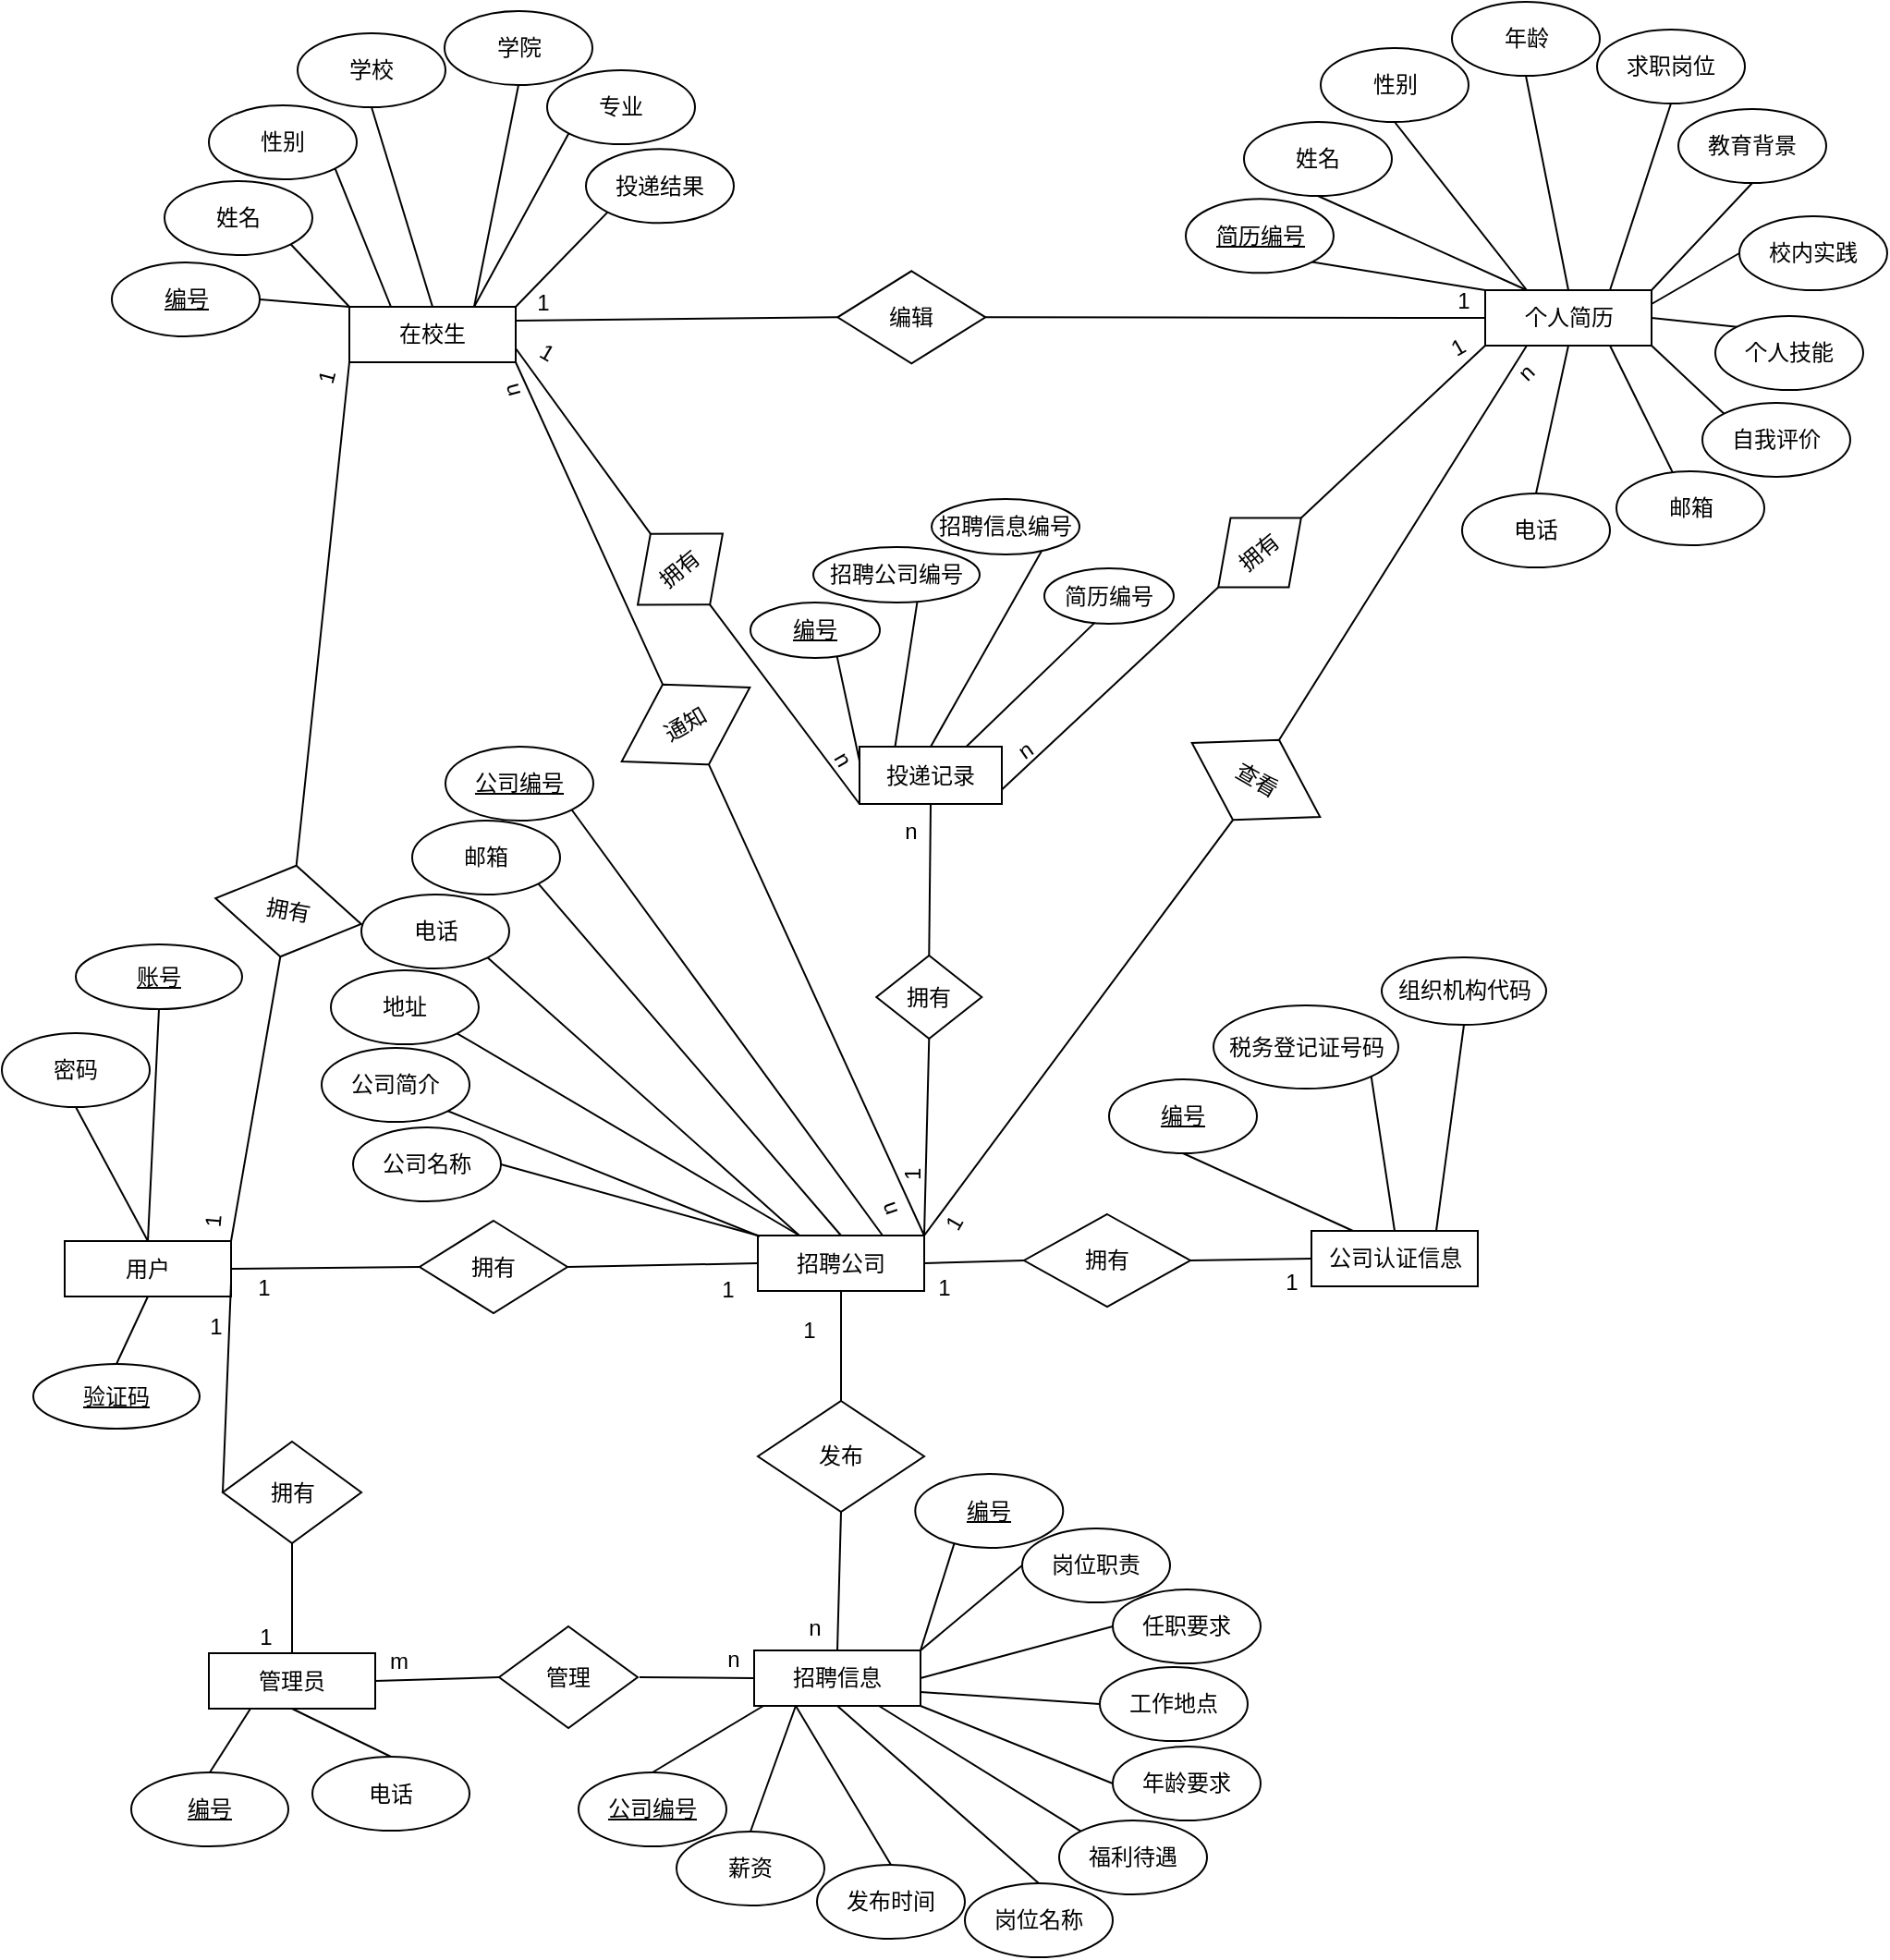 <mxfile version="21.3.7" type="device">
  <diagram id="R2lEEEUBdFMjLlhIrx00" name="Page-1">
    <mxGraphModel dx="1224" dy="588" grid="1" gridSize="10" guides="1" tooltips="1" connect="1" arrows="1" fold="1" page="1" pageScale="1" pageWidth="850" pageHeight="1100" math="0" shadow="0" extFonts="Permanent Marker^https://fonts.googleapis.com/css?family=Permanent+Marker">
      <root>
        <mxCell id="0" />
        <mxCell id="1" parent="0" />
        <mxCell id="p5904795p9MDtnWz1I6i-20" value="个人简历" style="rounded=0;whiteSpace=wrap;html=1;" parent="1" vertex="1">
          <mxGeometry x="802.5" y="328" width="90" height="30" as="geometry" />
        </mxCell>
        <mxCell id="p5904795p9MDtnWz1I6i-21" value="自我评价" style="ellipse;whiteSpace=wrap;html=1;" parent="1" vertex="1">
          <mxGeometry x="920" y="389" width="80" height="40" as="geometry" />
        </mxCell>
        <mxCell id="p5904795p9MDtnWz1I6i-22" value="性别" style="ellipse;whiteSpace=wrap;html=1;" parent="1" vertex="1">
          <mxGeometry x="713.5" y="197" width="80" height="40" as="geometry" />
        </mxCell>
        <mxCell id="p5904795p9MDtnWz1I6i-23" value="年龄" style="ellipse;whiteSpace=wrap;html=1;" parent="1" vertex="1">
          <mxGeometry x="784.5" y="172" width="80" height="40" as="geometry" />
        </mxCell>
        <mxCell id="p5904795p9MDtnWz1I6i-24" value="姓名" style="ellipse;whiteSpace=wrap;html=1;" parent="1" vertex="1">
          <mxGeometry x="672" y="237" width="80" height="40" as="geometry" />
        </mxCell>
        <mxCell id="p5904795p9MDtnWz1I6i-25" value="个人技能" style="ellipse;whiteSpace=wrap;html=1;" parent="1" vertex="1">
          <mxGeometry x="927" y="342" width="80" height="40" as="geometry" />
        </mxCell>
        <mxCell id="p5904795p9MDtnWz1I6i-26" value="教育背景" style="ellipse;whiteSpace=wrap;html=1;" parent="1" vertex="1">
          <mxGeometry x="907" y="230" width="80" height="40" as="geometry" />
        </mxCell>
        <mxCell id="p5904795p9MDtnWz1I6i-27" value="求职岗位" style="ellipse;whiteSpace=wrap;html=1;" parent="1" vertex="1">
          <mxGeometry x="863" y="187" width="80" height="40" as="geometry" />
        </mxCell>
        <mxCell id="p5904795p9MDtnWz1I6i-28" value="邮箱" style="ellipse;whiteSpace=wrap;html=1;" parent="1" vertex="1">
          <mxGeometry x="873.5" y="426" width="80" height="40" as="geometry" />
        </mxCell>
        <mxCell id="p5904795p9MDtnWz1I6i-29" value="校内实践" style="ellipse;whiteSpace=wrap;html=1;" parent="1" vertex="1">
          <mxGeometry x="940" y="288" width="80" height="40" as="geometry" />
        </mxCell>
        <mxCell id="p5904795p9MDtnWz1I6i-30" value="" style="endArrow=none;html=1;rounded=0;entryX=0.5;entryY=1;entryDx=0;entryDy=0;exitX=0.25;exitY=0;exitDx=0;exitDy=0;" parent="1" source="p5904795p9MDtnWz1I6i-20" target="p5904795p9MDtnWz1I6i-22" edge="1">
          <mxGeometry width="50" height="50" relative="1" as="geometry">
            <mxPoint x="867.5" y="318" as="sourcePoint" />
            <mxPoint x="917.5" y="268" as="targetPoint" />
          </mxGeometry>
        </mxCell>
        <mxCell id="p5904795p9MDtnWz1I6i-31" value="" style="endArrow=none;html=1;rounded=0;entryX=0.5;entryY=1;entryDx=0;entryDy=0;exitX=0.25;exitY=0;exitDx=0;exitDy=0;" parent="1" source="p5904795p9MDtnWz1I6i-20" target="p5904795p9MDtnWz1I6i-24" edge="1">
          <mxGeometry width="50" height="50" relative="1" as="geometry">
            <mxPoint x="811" y="292" as="sourcePoint" />
            <mxPoint x="847.5" y="228" as="targetPoint" />
          </mxGeometry>
        </mxCell>
        <mxCell id="p5904795p9MDtnWz1I6i-32" value="" style="endArrow=none;html=1;rounded=0;entryX=0.75;entryY=1;entryDx=0;entryDy=0;" parent="1" source="p5904795p9MDtnWz1I6i-28" target="p5904795p9MDtnWz1I6i-20" edge="1">
          <mxGeometry width="50" height="50" relative="1" as="geometry">
            <mxPoint x="757.5" y="318" as="sourcePoint" />
            <mxPoint x="807.5" y="268" as="targetPoint" />
          </mxGeometry>
        </mxCell>
        <mxCell id="p5904795p9MDtnWz1I6i-33" value="" style="endArrow=none;html=1;rounded=0;exitX=0;exitY=0;exitDx=0;exitDy=0;entryX=1;entryY=1;entryDx=0;entryDy=0;" parent="1" source="p5904795p9MDtnWz1I6i-21" target="p5904795p9MDtnWz1I6i-20" edge="1">
          <mxGeometry width="50" height="50" relative="1" as="geometry">
            <mxPoint x="767.5" y="368" as="sourcePoint" />
            <mxPoint x="817.5" y="318" as="targetPoint" />
          </mxGeometry>
        </mxCell>
        <mxCell id="p5904795p9MDtnWz1I6i-34" value="" style="endArrow=none;html=1;rounded=0;exitX=0;exitY=0;exitDx=0;exitDy=0;entryX=1;entryY=0.5;entryDx=0;entryDy=0;" parent="1" source="p5904795p9MDtnWz1I6i-25" target="p5904795p9MDtnWz1I6i-20" edge="1">
          <mxGeometry width="50" height="50" relative="1" as="geometry">
            <mxPoint x="807.5" y="398" as="sourcePoint" />
            <mxPoint x="857.5" y="348" as="targetPoint" />
          </mxGeometry>
        </mxCell>
        <mxCell id="p5904795p9MDtnWz1I6i-35" value="" style="endArrow=none;html=1;rounded=0;exitX=0;exitY=0.5;exitDx=0;exitDy=0;entryX=1;entryY=0.25;entryDx=0;entryDy=0;" parent="1" source="p5904795p9MDtnWz1I6i-29" target="p5904795p9MDtnWz1I6i-20" edge="1">
          <mxGeometry width="50" height="50" relative="1" as="geometry">
            <mxPoint x="897.5" y="398" as="sourcePoint" />
            <mxPoint x="947.5" y="348" as="targetPoint" />
          </mxGeometry>
        </mxCell>
        <mxCell id="p5904795p9MDtnWz1I6i-36" value="" style="endArrow=none;html=1;rounded=0;exitX=0.5;exitY=0;exitDx=0;exitDy=0;entryX=0.5;entryY=1;entryDx=0;entryDy=0;" parent="1" source="p5904795p9MDtnWz1I6i-20" target="p5904795p9MDtnWz1I6i-23" edge="1">
          <mxGeometry width="50" height="50" relative="1" as="geometry">
            <mxPoint x="957.5" y="318" as="sourcePoint" />
            <mxPoint x="1007.5" y="268" as="targetPoint" />
          </mxGeometry>
        </mxCell>
        <mxCell id="p5904795p9MDtnWz1I6i-37" value="" style="endArrow=none;html=1;rounded=0;exitX=0.75;exitY=0;exitDx=0;exitDy=0;entryX=0.5;entryY=1;entryDx=0;entryDy=0;" parent="1" source="p5904795p9MDtnWz1I6i-20" target="p5904795p9MDtnWz1I6i-27" edge="1">
          <mxGeometry width="50" height="50" relative="1" as="geometry">
            <mxPoint x="927.5" y="338" as="sourcePoint" />
            <mxPoint x="977.5" y="288" as="targetPoint" />
          </mxGeometry>
        </mxCell>
        <mxCell id="p5904795p9MDtnWz1I6i-38" value="" style="endArrow=none;html=1;rounded=0;exitX=1;exitY=0;exitDx=0;exitDy=0;entryX=0.5;entryY=1;entryDx=0;entryDy=0;" parent="1" source="p5904795p9MDtnWz1I6i-20" target="p5904795p9MDtnWz1I6i-26" edge="1">
          <mxGeometry width="50" height="50" relative="1" as="geometry">
            <mxPoint x="917.5" y="378" as="sourcePoint" />
            <mxPoint x="967.5" y="328" as="targetPoint" />
          </mxGeometry>
        </mxCell>
        <mxCell id="p5904795p9MDtnWz1I6i-39" value="电话" style="ellipse;whiteSpace=wrap;html=1;" parent="1" vertex="1">
          <mxGeometry x="790" y="438" width="80" height="40" as="geometry" />
        </mxCell>
        <mxCell id="p5904795p9MDtnWz1I6i-40" value="" style="endArrow=none;html=1;rounded=0;exitX=0.5;exitY=0;exitDx=0;exitDy=0;entryX=0.5;entryY=1;entryDx=0;entryDy=0;" parent="1" source="p5904795p9MDtnWz1I6i-39" target="p5904795p9MDtnWz1I6i-20" edge="1">
          <mxGeometry width="50" height="50" relative="1" as="geometry">
            <mxPoint x="857.5" y="368" as="sourcePoint" />
            <mxPoint x="907.5" y="318" as="targetPoint" />
          </mxGeometry>
        </mxCell>
        <mxCell id="p5904795p9MDtnWz1I6i-60" value="在校生" style="rounded=0;whiteSpace=wrap;html=1;" parent="1" vertex="1">
          <mxGeometry x="188" y="337" width="90" height="30" as="geometry" />
        </mxCell>
        <mxCell id="p5904795p9MDtnWz1I6i-62" value="性别" style="ellipse;whiteSpace=wrap;html=1;" parent="1" vertex="1">
          <mxGeometry x="112" y="228" width="80" height="40" as="geometry" />
        </mxCell>
        <mxCell id="p5904795p9MDtnWz1I6i-63" value="学校" style="ellipse;whiteSpace=wrap;html=1;" parent="1" vertex="1">
          <mxGeometry x="160" y="189" width="80" height="40" as="geometry" />
        </mxCell>
        <mxCell id="p5904795p9MDtnWz1I6i-64" value="姓名" style="ellipse;whiteSpace=wrap;html=1;" parent="1" vertex="1">
          <mxGeometry x="88" y="269" width="80" height="40" as="geometry" />
        </mxCell>
        <mxCell id="p5904795p9MDtnWz1I6i-66" value="专业" style="ellipse;whiteSpace=wrap;html=1;" parent="1" vertex="1">
          <mxGeometry x="295" y="209" width="80" height="40" as="geometry" />
        </mxCell>
        <mxCell id="p5904795p9MDtnWz1I6i-67" value="学院" style="ellipse;whiteSpace=wrap;html=1;" parent="1" vertex="1">
          <mxGeometry x="239.5" y="177" width="80" height="40" as="geometry" />
        </mxCell>
        <mxCell id="p5904795p9MDtnWz1I6i-70" value="" style="endArrow=none;html=1;rounded=0;exitX=0.25;exitY=0;exitDx=0;exitDy=0;entryX=1;entryY=1;entryDx=0;entryDy=0;" parent="1" source="p5904795p9MDtnWz1I6i-60" target="p5904795p9MDtnWz1I6i-62" edge="1">
          <mxGeometry width="50" height="50" relative="1" as="geometry">
            <mxPoint x="253" y="327" as="sourcePoint" />
            <mxPoint x="107" y="297" as="targetPoint" />
          </mxGeometry>
        </mxCell>
        <mxCell id="p5904795p9MDtnWz1I6i-71" value="" style="endArrow=none;html=1;rounded=0;exitX=0;exitY=0;exitDx=0;exitDy=0;entryX=1;entryY=1;entryDx=0;entryDy=0;" parent="1" source="p5904795p9MDtnWz1I6i-60" target="p5904795p9MDtnWz1I6i-64" edge="1">
          <mxGeometry width="50" height="50" relative="1" as="geometry">
            <mxPoint x="183" y="287" as="sourcePoint" />
            <mxPoint x="233" y="237" as="targetPoint" />
          </mxGeometry>
        </mxCell>
        <mxCell id="p5904795p9MDtnWz1I6i-76" value="" style="endArrow=none;html=1;rounded=0;exitX=0.5;exitY=0;exitDx=0;exitDy=0;entryX=0.5;entryY=1;entryDx=0;entryDy=0;" parent="1" source="p5904795p9MDtnWz1I6i-60" target="p5904795p9MDtnWz1I6i-63" edge="1">
          <mxGeometry width="50" height="50" relative="1" as="geometry">
            <mxPoint x="343" y="327" as="sourcePoint" />
            <mxPoint x="353" y="327" as="targetPoint" />
          </mxGeometry>
        </mxCell>
        <mxCell id="p5904795p9MDtnWz1I6i-77" value="" style="endArrow=none;html=1;rounded=0;exitX=0.75;exitY=0;exitDx=0;exitDy=0;entryX=0.5;entryY=1;entryDx=0;entryDy=0;" parent="1" source="p5904795p9MDtnWz1I6i-60" target="p5904795p9MDtnWz1I6i-67" edge="1">
          <mxGeometry width="50" height="50" relative="1" as="geometry">
            <mxPoint x="313" y="347" as="sourcePoint" />
            <mxPoint x="363" y="297" as="targetPoint" />
          </mxGeometry>
        </mxCell>
        <mxCell id="p5904795p9MDtnWz1I6i-78" value="" style="endArrow=none;html=1;rounded=0;exitX=0.75;exitY=0;exitDx=0;exitDy=0;entryX=0;entryY=1;entryDx=0;entryDy=0;" parent="1" source="p5904795p9MDtnWz1I6i-60" target="p5904795p9MDtnWz1I6i-66" edge="1">
          <mxGeometry width="50" height="50" relative="1" as="geometry">
            <mxPoint x="303" y="387" as="sourcePoint" />
            <mxPoint x="297" y="237" as="targetPoint" />
          </mxGeometry>
        </mxCell>
        <mxCell id="p5904795p9MDtnWz1I6i-80" value="招聘公司" style="rounded=0;whiteSpace=wrap;html=1;" parent="1" vertex="1">
          <mxGeometry x="409" y="839.5" width="90" height="30" as="geometry" />
        </mxCell>
        <mxCell id="p5904795p9MDtnWz1I6i-82" value="公司简介" style="ellipse;whiteSpace=wrap;html=1;" parent="1" vertex="1">
          <mxGeometry x="173" y="738" width="80" height="40" as="geometry" />
        </mxCell>
        <mxCell id="p5904795p9MDtnWz1I6i-83" value="地址" style="ellipse;whiteSpace=wrap;html=1;" parent="1" vertex="1">
          <mxGeometry x="178" y="696" width="80" height="40" as="geometry" />
        </mxCell>
        <mxCell id="p5904795p9MDtnWz1I6i-84" value="公司名称" style="ellipse;whiteSpace=wrap;html=1;" parent="1" vertex="1">
          <mxGeometry x="190" y="781" width="80" height="40" as="geometry" />
        </mxCell>
        <mxCell id="p5904795p9MDtnWz1I6i-86" value="邮箱" style="ellipse;whiteSpace=wrap;html=1;" parent="1" vertex="1">
          <mxGeometry x="222" y="615" width="80" height="40" as="geometry" />
        </mxCell>
        <mxCell id="p5904795p9MDtnWz1I6i-87" value="电话" style="ellipse;whiteSpace=wrap;html=1;" parent="1" vertex="1">
          <mxGeometry x="194.5" y="655" width="80" height="40" as="geometry" />
        </mxCell>
        <mxCell id="p5904795p9MDtnWz1I6i-90" value="" style="endArrow=none;html=1;rounded=0;entryX=1;entryY=1;entryDx=0;entryDy=0;" parent="1" target="p5904795p9MDtnWz1I6i-82" edge="1">
          <mxGeometry width="50" height="50" relative="1" as="geometry">
            <mxPoint x="410" y="840" as="sourcePoint" />
            <mxPoint x="362" y="729" as="targetPoint" />
          </mxGeometry>
        </mxCell>
        <mxCell id="p5904795p9MDtnWz1I6i-91" value="" style="endArrow=none;html=1;rounded=0;exitX=0;exitY=0;exitDx=0;exitDy=0;entryX=1;entryY=0.5;entryDx=0;entryDy=0;" parent="1" source="p5904795p9MDtnWz1I6i-80" target="p5904795p9MDtnWz1I6i-84" edge="1">
          <mxGeometry width="50" height="50" relative="1" as="geometry">
            <mxPoint x="422" y="749" as="sourcePoint" />
            <mxPoint x="280" y="820" as="targetPoint" />
          </mxGeometry>
        </mxCell>
        <mxCell id="p5904795p9MDtnWz1I6i-96" value="" style="endArrow=none;html=1;rounded=0;exitX=0.25;exitY=0;exitDx=0;exitDy=0;entryX=1;entryY=1;entryDx=0;entryDy=0;" parent="1" source="p5904795p9MDtnWz1I6i-80" target="p5904795p9MDtnWz1I6i-83" edge="1">
          <mxGeometry width="50" height="50" relative="1" as="geometry">
            <mxPoint x="582" y="789" as="sourcePoint" />
            <mxPoint x="452" y="719" as="targetPoint" />
          </mxGeometry>
        </mxCell>
        <mxCell id="p5904795p9MDtnWz1I6i-97" value="" style="endArrow=none;html=1;rounded=0;exitX=0.25;exitY=0;exitDx=0;exitDy=0;entryX=1;entryY=1;entryDx=0;entryDy=0;" parent="1" source="p5904795p9MDtnWz1I6i-80" target="p5904795p9MDtnWz1I6i-87" edge="1">
          <mxGeometry width="50" height="50" relative="1" as="geometry">
            <mxPoint x="552" y="809" as="sourcePoint" />
            <mxPoint x="542" y="729" as="targetPoint" />
          </mxGeometry>
        </mxCell>
        <mxCell id="p5904795p9MDtnWz1I6i-98" value="" style="endArrow=none;html=1;rounded=0;entryX=1;entryY=1;entryDx=0;entryDy=0;exitX=0.5;exitY=0;exitDx=0;exitDy=0;" parent="1" source="p5904795p9MDtnWz1I6i-80" target="p5904795p9MDtnWz1I6i-86" edge="1">
          <mxGeometry width="50" height="50" relative="1" as="geometry">
            <mxPoint x="532" y="799" as="sourcePoint" />
            <mxPoint x="592" y="799" as="targetPoint" />
          </mxGeometry>
        </mxCell>
        <mxCell id="p5904795p9MDtnWz1I6i-99" value="公司认证信息" style="rounded=0;whiteSpace=wrap;html=1;" parent="1" vertex="1">
          <mxGeometry x="708.5" y="837" width="90" height="30" as="geometry" />
        </mxCell>
        <mxCell id="p5904795p9MDtnWz1I6i-100" value="组织机构代码" style="ellipse;whiteSpace=wrap;html=1;" parent="1" vertex="1">
          <mxGeometry x="746.5" y="689" width="89" height="36.5" as="geometry" />
        </mxCell>
        <mxCell id="p5904795p9MDtnWz1I6i-102" value="税务登记证号码" style="ellipse;whiteSpace=wrap;html=1;" parent="1" vertex="1">
          <mxGeometry x="655.5" y="715" width="100" height="45" as="geometry" />
        </mxCell>
        <mxCell id="p5904795p9MDtnWz1I6i-105" value="" style="endArrow=none;html=1;rounded=0;entryX=0.5;entryY=1;entryDx=0;entryDy=0;exitX=0.75;exitY=0;exitDx=0;exitDy=0;" parent="1" source="p5904795p9MDtnWz1I6i-99" target="p5904795p9MDtnWz1I6i-100" edge="1">
          <mxGeometry width="50" height="50" relative="1" as="geometry">
            <mxPoint x="627" y="999.5" as="sourcePoint" />
            <mxPoint x="677" y="949.5" as="targetPoint" />
          </mxGeometry>
        </mxCell>
        <mxCell id="p5904795p9MDtnWz1I6i-106" value="" style="endArrow=none;html=1;rounded=0;exitX=0.5;exitY=0;exitDx=0;exitDy=0;entryX=1;entryY=1;entryDx=0;entryDy=0;" parent="1" source="p5904795p9MDtnWz1I6i-99" target="p5904795p9MDtnWz1I6i-102" edge="1">
          <mxGeometry width="50" height="50" relative="1" as="geometry">
            <mxPoint x="557" y="1029.5" as="sourcePoint" />
            <mxPoint x="697" y="772" as="targetPoint" />
          </mxGeometry>
        </mxCell>
        <mxCell id="p5904795p9MDtnWz1I6i-110" value="拥有" style="rhombus;whiteSpace=wrap;html=1;" parent="1" vertex="1">
          <mxGeometry x="553" y="828" width="90" height="50" as="geometry" />
        </mxCell>
        <mxCell id="p5904795p9MDtnWz1I6i-111" value="" style="endArrow=none;html=1;rounded=0;entryX=1;entryY=0.5;entryDx=0;entryDy=0;exitX=0;exitY=0.5;exitDx=0;exitDy=0;" parent="1" source="p5904795p9MDtnWz1I6i-110" target="p5904795p9MDtnWz1I6i-80" edge="1">
          <mxGeometry width="50" height="50" relative="1" as="geometry">
            <mxPoint x="460" y="760" as="sourcePoint" />
            <mxPoint x="510" y="710" as="targetPoint" />
          </mxGeometry>
        </mxCell>
        <mxCell id="p5904795p9MDtnWz1I6i-112" value="" style="endArrow=none;html=1;rounded=0;exitX=0;exitY=0.5;exitDx=0;exitDy=0;entryX=1;entryY=0.5;entryDx=0;entryDy=0;" parent="1" source="p5904795p9MDtnWz1I6i-99" target="p5904795p9MDtnWz1I6i-110" edge="1">
          <mxGeometry width="50" height="50" relative="1" as="geometry">
            <mxPoint x="597" y="932" as="sourcePoint" />
            <mxPoint x="647" y="882" as="targetPoint" />
          </mxGeometry>
        </mxCell>
        <mxCell id="p5904795p9MDtnWz1I6i-113" value="1" style="text;html=1;strokeColor=none;fillColor=none;align=center;verticalAlign=middle;whiteSpace=wrap;rounded=0;" parent="1" vertex="1">
          <mxGeometry x="480" y="853" width="60" height="30" as="geometry" />
        </mxCell>
        <mxCell id="p5904795p9MDtnWz1I6i-114" value="1" style="text;html=1;strokeColor=none;fillColor=none;align=center;verticalAlign=middle;whiteSpace=wrap;rounded=0;" parent="1" vertex="1">
          <mxGeometry x="667.5" y="849.5" width="60" height="30" as="geometry" />
        </mxCell>
        <mxCell id="p5904795p9MDtnWz1I6i-115" value="用户" style="rounded=0;whiteSpace=wrap;html=1;" parent="1" vertex="1">
          <mxGeometry x="34" y="842.5" width="90" height="30" as="geometry" />
        </mxCell>
        <mxCell id="p5904795p9MDtnWz1I6i-116" value="密码" style="ellipse;whiteSpace=wrap;html=1;" parent="1" vertex="1">
          <mxGeometry y="730" width="80" height="40" as="geometry" />
        </mxCell>
        <mxCell id="p5904795p9MDtnWz1I6i-117" value="&lt;u&gt;账号&lt;/u&gt;" style="ellipse;whiteSpace=wrap;html=1;" parent="1" vertex="1">
          <mxGeometry x="40" y="682" width="90" height="35" as="geometry" />
        </mxCell>
        <mxCell id="p5904795p9MDtnWz1I6i-118" value="" style="endArrow=none;html=1;rounded=0;entryX=0.5;entryY=1;entryDx=0;entryDy=0;exitX=0.5;exitY=0;exitDx=0;exitDy=0;" parent="1" source="p5904795p9MDtnWz1I6i-115" target="p5904795p9MDtnWz1I6i-116" edge="1">
          <mxGeometry width="50" height="50" relative="1" as="geometry">
            <mxPoint x="99" y="832.5" as="sourcePoint" />
            <mxPoint x="149" y="782.5" as="targetPoint" />
          </mxGeometry>
        </mxCell>
        <mxCell id="p5904795p9MDtnWz1I6i-119" value="" style="endArrow=none;html=1;rounded=0;exitX=0.5;exitY=0;exitDx=0;exitDy=0;entryX=0.5;entryY=1;entryDx=0;entryDy=0;" parent="1" source="p5904795p9MDtnWz1I6i-115" target="p5904795p9MDtnWz1I6i-117" edge="1">
          <mxGeometry width="50" height="50" relative="1" as="geometry">
            <mxPoint x="29" y="862.5" as="sourcePoint" />
            <mxPoint x="54" y="945" as="targetPoint" />
          </mxGeometry>
        </mxCell>
        <mxCell id="p5904795p9MDtnWz1I6i-120" value="管理员" style="rounded=0;whiteSpace=wrap;html=1;" parent="1" vertex="1">
          <mxGeometry x="112" y="1065.5" width="90" height="30" as="geometry" />
        </mxCell>
        <mxCell id="p5904795p9MDtnWz1I6i-124" value="" style="endArrow=none;html=1;rounded=0;entryX=0.5;entryY=1;entryDx=0;entryDy=0;exitX=0.5;exitY=0;exitDx=0;exitDy=0;" parent="1" source="p5904795p9MDtnWz1I6i-120" target="p5904795p9MDtnWz1I6i-176" edge="1">
          <mxGeometry width="50" height="50" relative="1" as="geometry">
            <mxPoint x="437" y="1445.5" as="sourcePoint" />
            <mxPoint x="477" y="1375.5" as="targetPoint" />
          </mxGeometry>
        </mxCell>
        <mxCell id="p5904795p9MDtnWz1I6i-125" value="招聘信息" style="rounded=0;whiteSpace=wrap;html=1;" parent="1" vertex="1">
          <mxGeometry x="407" y="1064" width="90" height="30" as="geometry" />
        </mxCell>
        <mxCell id="p5904795p9MDtnWz1I6i-126" value="岗位名称" style="ellipse;whiteSpace=wrap;html=1;" parent="1" vertex="1">
          <mxGeometry x="521" y="1190" width="80" height="40" as="geometry" />
        </mxCell>
        <mxCell id="p5904795p9MDtnWz1I6i-127" value="岗位职责" style="ellipse;whiteSpace=wrap;html=1;" parent="1" vertex="1">
          <mxGeometry x="552" y="998" width="80" height="40" as="geometry" />
        </mxCell>
        <mxCell id="p5904795p9MDtnWz1I6i-128" value="任职要求" style="ellipse;whiteSpace=wrap;html=1;" parent="1" vertex="1">
          <mxGeometry x="601" y="1031" width="80" height="40" as="geometry" />
        </mxCell>
        <mxCell id="p5904795p9MDtnWz1I6i-129" value="薪资" style="ellipse;whiteSpace=wrap;html=1;" parent="1" vertex="1">
          <mxGeometry x="365" y="1162" width="80" height="40" as="geometry" />
        </mxCell>
        <mxCell id="p5904795p9MDtnWz1I6i-130" value="福利待遇" style="ellipse;whiteSpace=wrap;html=1;" parent="1" vertex="1">
          <mxGeometry x="572" y="1156" width="80" height="40" as="geometry" />
        </mxCell>
        <mxCell id="p5904795p9MDtnWz1I6i-131" value="年龄要求" style="ellipse;whiteSpace=wrap;html=1;" parent="1" vertex="1">
          <mxGeometry x="601" y="1116" width="80" height="40" as="geometry" />
        </mxCell>
        <mxCell id="p5904795p9MDtnWz1I6i-132" value="工作地点" style="ellipse;whiteSpace=wrap;html=1;" parent="1" vertex="1">
          <mxGeometry x="594" y="1073" width="80" height="40" as="geometry" />
        </mxCell>
        <mxCell id="p5904795p9MDtnWz1I6i-133" value="发布时间" style="ellipse;whiteSpace=wrap;html=1;" parent="1" vertex="1">
          <mxGeometry x="441" y="1180" width="80" height="40" as="geometry" />
        </mxCell>
        <mxCell id="p5904795p9MDtnWz1I6i-135" value="" style="endArrow=none;html=1;rounded=0;exitX=1;exitY=0;exitDx=0;exitDy=0;entryX=0;entryY=0.5;entryDx=0;entryDy=0;" parent="1" source="p5904795p9MDtnWz1I6i-125" target="p5904795p9MDtnWz1I6i-127" edge="1">
          <mxGeometry width="50" height="50" relative="1" as="geometry">
            <mxPoint x="473" y="1054" as="sourcePoint" />
            <mxPoint x="543" y="1044" as="targetPoint" />
          </mxGeometry>
        </mxCell>
        <mxCell id="p5904795p9MDtnWz1I6i-136" value="" style="endArrow=none;html=1;rounded=0;exitX=0.25;exitY=1;exitDx=0;exitDy=0;entryX=0.5;entryY=0;entryDx=0;entryDy=0;" parent="1" source="p5904795p9MDtnWz1I6i-125" target="p5904795p9MDtnWz1I6i-129" edge="1">
          <mxGeometry width="50" height="50" relative="1" as="geometry">
            <mxPoint x="403" y="1014" as="sourcePoint" />
            <mxPoint x="333" y="1024" as="targetPoint" />
          </mxGeometry>
        </mxCell>
        <mxCell id="p5904795p9MDtnWz1I6i-137" value="" style="endArrow=none;html=1;rounded=0;exitX=0.5;exitY=0;exitDx=0;exitDy=0;entryX=0.25;entryY=1;entryDx=0;entryDy=0;" parent="1" source="p5904795p9MDtnWz1I6i-133" target="p5904795p9MDtnWz1I6i-125" edge="1">
          <mxGeometry width="50" height="50" relative="1" as="geometry">
            <mxPoint x="363" y="1054" as="sourcePoint" />
            <mxPoint x="372" y="1134" as="targetPoint" />
          </mxGeometry>
        </mxCell>
        <mxCell id="p5904795p9MDtnWz1I6i-138" value="" style="endArrow=none;html=1;rounded=0;exitX=0.5;exitY=0;exitDx=0;exitDy=0;entryX=0.5;entryY=1;entryDx=0;entryDy=0;" parent="1" source="p5904795p9MDtnWz1I6i-126" target="p5904795p9MDtnWz1I6i-125" edge="1">
          <mxGeometry width="50" height="50" relative="1" as="geometry">
            <mxPoint x="313" y="1134" as="sourcePoint" />
            <mxPoint x="423" y="1054" as="targetPoint" />
          </mxGeometry>
        </mxCell>
        <mxCell id="p5904795p9MDtnWz1I6i-139" value="" style="endArrow=none;html=1;rounded=0;exitX=0;exitY=0;exitDx=0;exitDy=0;entryX=0.75;entryY=1;entryDx=0;entryDy=0;" parent="1" source="p5904795p9MDtnWz1I6i-130" target="p5904795p9MDtnWz1I6i-125" edge="1">
          <mxGeometry width="50" height="50" relative="1" as="geometry">
            <mxPoint x="413" y="1134" as="sourcePoint" />
            <mxPoint x="463" y="1084" as="targetPoint" />
          </mxGeometry>
        </mxCell>
        <mxCell id="p5904795p9MDtnWz1I6i-141" value="" style="endArrow=none;html=1;rounded=0;exitX=1;exitY=0.5;exitDx=0;exitDy=0;entryX=0;entryY=0.5;entryDx=0;entryDy=0;" parent="1" source="p5904795p9MDtnWz1I6i-125" target="p5904795p9MDtnWz1I6i-128" edge="1">
          <mxGeometry width="50" height="50" relative="1" as="geometry">
            <mxPoint x="563" y="1054" as="sourcePoint" />
            <mxPoint x="613" y="1004" as="targetPoint" />
          </mxGeometry>
        </mxCell>
        <mxCell id="p5904795p9MDtnWz1I6i-142" value="" style="endArrow=none;html=1;rounded=0;exitX=1;exitY=0.75;exitDx=0;exitDy=0;entryX=0;entryY=0.5;entryDx=0;entryDy=0;" parent="1" source="p5904795p9MDtnWz1I6i-125" target="p5904795p9MDtnWz1I6i-132" edge="1">
          <mxGeometry width="50" height="50" relative="1" as="geometry">
            <mxPoint x="533" y="1074" as="sourcePoint" />
            <mxPoint x="583" y="1024" as="targetPoint" />
          </mxGeometry>
        </mxCell>
        <mxCell id="p5904795p9MDtnWz1I6i-143" value="" style="endArrow=none;html=1;rounded=0;exitX=1;exitY=1;exitDx=0;exitDy=0;entryX=0;entryY=0.5;entryDx=0;entryDy=0;" parent="1" source="p5904795p9MDtnWz1I6i-125" target="p5904795p9MDtnWz1I6i-131" edge="1">
          <mxGeometry width="50" height="50" relative="1" as="geometry">
            <mxPoint x="502" y="1134" as="sourcePoint" />
            <mxPoint x="582" y="1194" as="targetPoint" />
          </mxGeometry>
        </mxCell>
        <mxCell id="p5904795p9MDtnWz1I6i-145" value="发布" style="rhombus;whiteSpace=wrap;html=1;" parent="1" vertex="1">
          <mxGeometry x="409" y="929" width="90" height="60" as="geometry" />
        </mxCell>
        <mxCell id="p5904795p9MDtnWz1I6i-146" value="" style="endArrow=none;html=1;rounded=0;exitX=0.5;exitY=0;exitDx=0;exitDy=0;entryX=0.5;entryY=1;entryDx=0;entryDy=0;" parent="1" source="p5904795p9MDtnWz1I6i-125" target="p5904795p9MDtnWz1I6i-145" edge="1">
          <mxGeometry width="50" height="50" relative="1" as="geometry">
            <mxPoint x="425" y="1024" as="sourcePoint" />
            <mxPoint x="422" y="1004" as="targetPoint" />
          </mxGeometry>
        </mxCell>
        <mxCell id="p5904795p9MDtnWz1I6i-147" value="" style="endArrow=none;html=1;rounded=0;entryX=0.5;entryY=0;entryDx=0;entryDy=0;exitX=0.5;exitY=1;exitDx=0;exitDy=0;" parent="1" source="p5904795p9MDtnWz1I6i-80" target="p5904795p9MDtnWz1I6i-145" edge="1">
          <mxGeometry width="50" height="50" relative="1" as="geometry">
            <mxPoint x="344" y="885" as="sourcePoint" />
            <mxPoint x="366" y="897" as="targetPoint" />
          </mxGeometry>
        </mxCell>
        <mxCell id="p5904795p9MDtnWz1I6i-152" value="1" style="text;html=1;strokeColor=none;fillColor=none;align=center;verticalAlign=middle;whiteSpace=wrap;rounded=0;" parent="1" vertex="1">
          <mxGeometry x="407" y="876" width="60" height="30" as="geometry" />
        </mxCell>
        <mxCell id="p5904795p9MDtnWz1I6i-153" value="n" style="text;html=1;strokeColor=none;fillColor=none;align=center;verticalAlign=middle;whiteSpace=wrap;rounded=0;" parent="1" vertex="1">
          <mxGeometry x="410" y="1037" width="60" height="30" as="geometry" />
        </mxCell>
        <mxCell id="p5904795p9MDtnWz1I6i-154" value="拥有" style="rhombus;whiteSpace=wrap;html=1;rotation=10;" parent="1" vertex="1">
          <mxGeometry x="115" y="639" width="80" height="50" as="geometry" />
        </mxCell>
        <mxCell id="p5904795p9MDtnWz1I6i-155" value="" style="endArrow=none;html=1;rounded=0;exitX=0.5;exitY=0;exitDx=0;exitDy=0;entryX=0;entryY=1;entryDx=0;entryDy=0;" parent="1" source="p5904795p9MDtnWz1I6i-154" target="p5904795p9MDtnWz1I6i-60" edge="1">
          <mxGeometry width="50" height="50" relative="1" as="geometry">
            <mxPoint x="105" y="446" as="sourcePoint" />
            <mxPoint x="444" y="466" as="targetPoint" />
          </mxGeometry>
        </mxCell>
        <mxCell id="p5904795p9MDtnWz1I6i-156" value="" style="endArrow=none;html=1;rounded=0;exitX=1;exitY=0;exitDx=0;exitDy=0;entryX=0.5;entryY=1;entryDx=0;entryDy=0;" parent="1" source="p5904795p9MDtnWz1I6i-115" target="p5904795p9MDtnWz1I6i-154" edge="1">
          <mxGeometry width="50" height="50" relative="1" as="geometry">
            <mxPoint x="484" y="775" as="sourcePoint" />
            <mxPoint x="223" y="724" as="targetPoint" />
          </mxGeometry>
        </mxCell>
        <mxCell id="p5904795p9MDtnWz1I6i-157" value="拥有" style="rhombus;whiteSpace=wrap;html=1;rotation=0;" parent="1" vertex="1">
          <mxGeometry x="225.995" y="831.502" width="80" height="50" as="geometry" />
        </mxCell>
        <mxCell id="p5904795p9MDtnWz1I6i-158" value="" style="endArrow=none;html=1;rounded=0;exitX=1;exitY=0.5;exitDx=0;exitDy=0;entryX=0;entryY=0.5;entryDx=0;entryDy=0;" parent="1" source="p5904795p9MDtnWz1I6i-157" target="p5904795p9MDtnWz1I6i-80" edge="1">
          <mxGeometry width="50" height="50" relative="1" as="geometry">
            <mxPoint x="307.995" y="841.502" as="sourcePoint" />
            <mxPoint x="412" y="869" as="targetPoint" />
          </mxGeometry>
        </mxCell>
        <mxCell id="p5904795p9MDtnWz1I6i-160" value="" style="endArrow=none;html=1;rounded=0;exitX=1;exitY=0.5;exitDx=0;exitDy=0;entryX=0;entryY=0.5;entryDx=0;entryDy=0;" parent="1" source="p5904795p9MDtnWz1I6i-115" target="p5904795p9MDtnWz1I6i-157" edge="1">
          <mxGeometry width="50" height="50" relative="1" as="geometry">
            <mxPoint x="145" y="871" as="sourcePoint" />
            <mxPoint x="20.995" y="783.502" as="targetPoint" />
          </mxGeometry>
        </mxCell>
        <mxCell id="p5904795p9MDtnWz1I6i-162" value="1" style="text;html=1;strokeColor=none;fillColor=none;align=center;verticalAlign=middle;whiteSpace=wrap;rounded=0;rotation=-75;" parent="1" vertex="1">
          <mxGeometry x="146" y="360" width="60" height="30" as="geometry" />
        </mxCell>
        <mxCell id="p5904795p9MDtnWz1I6i-164" value="1" style="text;html=1;strokeColor=none;fillColor=none;align=center;verticalAlign=middle;whiteSpace=wrap;rounded=0;rotation=-85;" parent="1" vertex="1">
          <mxGeometry x="84" y="816.5" width="60" height="30" as="geometry" />
        </mxCell>
        <mxCell id="p5904795p9MDtnWz1I6i-165" value="1" style="text;html=1;strokeColor=none;fillColor=none;align=center;verticalAlign=middle;whiteSpace=wrap;rounded=0;" parent="1" vertex="1">
          <mxGeometry x="112" y="852.5" width="60" height="30" as="geometry" />
        </mxCell>
        <mxCell id="p5904795p9MDtnWz1I6i-166" value="1" style="text;html=1;strokeColor=none;fillColor=none;align=center;verticalAlign=middle;whiteSpace=wrap;rounded=0;" parent="1" vertex="1">
          <mxGeometry x="363" y="854" width="60" height="30" as="geometry" />
        </mxCell>
        <mxCell id="p5904795p9MDtnWz1I6i-167" value="&lt;u&gt;编号&lt;/u&gt;" style="ellipse;whiteSpace=wrap;html=1;" parent="1" vertex="1">
          <mxGeometry x="70" y="1130" width="85" height="40" as="geometry" />
        </mxCell>
        <mxCell id="p5904795p9MDtnWz1I6i-168" value="电话" style="ellipse;whiteSpace=wrap;html=1;" parent="1" vertex="1">
          <mxGeometry x="168" y="1121.5" width="85" height="40" as="geometry" />
        </mxCell>
        <mxCell id="p5904795p9MDtnWz1I6i-169" value="" style="endArrow=none;html=1;rounded=0;entryX=0.5;entryY=0;entryDx=0;entryDy=0;exitX=0.5;exitY=1;exitDx=0;exitDy=0;" parent="1" source="p5904795p9MDtnWz1I6i-120" target="p5904795p9MDtnWz1I6i-168" edge="1">
          <mxGeometry width="50" height="50" relative="1" as="geometry">
            <mxPoint x="342" y="1405.5" as="sourcePoint" />
            <mxPoint x="392" y="1355.5" as="targetPoint" />
          </mxGeometry>
        </mxCell>
        <mxCell id="p5904795p9MDtnWz1I6i-170" value="" style="endArrow=none;html=1;rounded=0;exitX=0.25;exitY=1;exitDx=0;exitDy=0;entryX=0.5;entryY=0;entryDx=0;entryDy=0;" parent="1" source="p5904795p9MDtnWz1I6i-120" target="p5904795p9MDtnWz1I6i-167" edge="1">
          <mxGeometry width="50" height="50" relative="1" as="geometry">
            <mxPoint x="312" y="1345.5" as="sourcePoint" />
            <mxPoint x="362" y="1295.5" as="targetPoint" />
          </mxGeometry>
        </mxCell>
        <mxCell id="p5904795p9MDtnWz1I6i-176" value="拥有" style="rhombus;whiteSpace=wrap;html=1;rotation=0;" parent="1" vertex="1">
          <mxGeometry x="119.5" y="951" width="75" height="55" as="geometry" />
        </mxCell>
        <mxCell id="p5904795p9MDtnWz1I6i-177" value="" style="endArrow=none;html=1;rounded=0;exitX=0;exitY=0.5;exitDx=0;exitDy=0;entryX=1;entryY=0.75;entryDx=0;entryDy=0;" parent="1" source="p5904795p9MDtnWz1I6i-176" target="p5904795p9MDtnWz1I6i-115" edge="1">
          <mxGeometry width="50" height="50" relative="1" as="geometry">
            <mxPoint x="-120" y="1014" as="sourcePoint" />
            <mxPoint x="120" y="831" as="targetPoint" />
          </mxGeometry>
        </mxCell>
        <mxCell id="p5904795p9MDtnWz1I6i-178" value="1" style="text;html=1;strokeColor=none;fillColor=none;align=center;verticalAlign=middle;whiteSpace=wrap;rounded=0;" parent="1" vertex="1">
          <mxGeometry x="113" y="1041.5" width="60" height="30" as="geometry" />
        </mxCell>
        <mxCell id="p5904795p9MDtnWz1I6i-179" value="1" style="text;html=1;strokeColor=none;fillColor=none;align=center;verticalAlign=middle;whiteSpace=wrap;rounded=0;" parent="1" vertex="1">
          <mxGeometry x="86" y="874" width="60" height="30" as="geometry" />
        </mxCell>
        <mxCell id="p5904795p9MDtnWz1I6i-182" value="管理" style="rhombus;whiteSpace=wrap;html=1;" parent="1" vertex="1">
          <mxGeometry x="269" y="1051" width="75" height="55" as="geometry" />
        </mxCell>
        <mxCell id="p5904795p9MDtnWz1I6i-183" value="" style="endArrow=none;html=1;rounded=0;entryX=0;entryY=0.5;entryDx=0;entryDy=0;exitX=1;exitY=0.5;exitDx=0;exitDy=0;" parent="1" target="p5904795p9MDtnWz1I6i-125" edge="1">
          <mxGeometry width="50" height="50" relative="1" as="geometry">
            <mxPoint x="345" y="1078.5" as="sourcePoint" />
            <mxPoint x="132" y="1024" as="targetPoint" />
          </mxGeometry>
        </mxCell>
        <mxCell id="p5904795p9MDtnWz1I6i-184" value="" style="endArrow=none;html=1;rounded=0;entryX=0;entryY=0.5;entryDx=0;entryDy=0;exitX=1;exitY=0.5;exitDx=0;exitDy=0;" parent="1" source="p5904795p9MDtnWz1I6i-120" target="p5904795p9MDtnWz1I6i-182" edge="1">
          <mxGeometry width="50" height="50" relative="1" as="geometry">
            <mxPoint x="57" y="964" as="sourcePoint" />
            <mxPoint x="256" y="968.5" as="targetPoint" />
          </mxGeometry>
        </mxCell>
        <mxCell id="p5904795p9MDtnWz1I6i-185" value="m" style="text;html=1;strokeColor=none;fillColor=none;align=center;verticalAlign=middle;whiteSpace=wrap;rounded=0;" parent="1" vertex="1">
          <mxGeometry x="185" y="1055" width="60" height="30" as="geometry" />
        </mxCell>
        <mxCell id="p5904795p9MDtnWz1I6i-186" value="n" style="text;html=1;strokeColor=none;fillColor=none;align=center;verticalAlign=middle;whiteSpace=wrap;rounded=0;" parent="1" vertex="1">
          <mxGeometry x="366" y="1054" width="60" height="30" as="geometry" />
        </mxCell>
        <mxCell id="p5904795p9MDtnWz1I6i-188" style="edgeStyle=orthogonalEdgeStyle;rounded=0;orthogonalLoop=1;jettySize=auto;html=1;exitX=0.5;exitY=1;exitDx=0;exitDy=0;" parent="1" source="p5904795p9MDtnWz1I6i-179" target="p5904795p9MDtnWz1I6i-179" edge="1">
          <mxGeometry relative="1" as="geometry" />
        </mxCell>
        <mxCell id="p5904795p9MDtnWz1I6i-189" style="edgeStyle=orthogonalEdgeStyle;rounded=0;orthogonalLoop=1;jettySize=auto;html=1;exitX=0.5;exitY=1;exitDx=0;exitDy=0;" parent="1" source="p5904795p9MDtnWz1I6i-29" target="p5904795p9MDtnWz1I6i-29" edge="1">
          <mxGeometry relative="1" as="geometry" />
        </mxCell>
        <mxCell id="p5904795p9MDtnWz1I6i-190" value="编辑" style="rhombus;whiteSpace=wrap;html=1;rotation=0;" parent="1" vertex="1">
          <mxGeometry x="452.141" y="317.651" width="80" height="50" as="geometry" />
        </mxCell>
        <mxCell id="p5904795p9MDtnWz1I6i-191" value="" style="endArrow=none;html=1;rounded=0;exitX=1;exitY=0.25;exitDx=0;exitDy=0;entryX=0;entryY=0.5;entryDx=0;entryDy=0;" parent="1" source="p5904795p9MDtnWz1I6i-60" target="p5904795p9MDtnWz1I6i-190" edge="1">
          <mxGeometry width="50" height="50" relative="1" as="geometry">
            <mxPoint x="214" y="486" as="sourcePoint" />
            <mxPoint x="394" y="346" as="targetPoint" />
          </mxGeometry>
        </mxCell>
        <mxCell id="p5904795p9MDtnWz1I6i-192" value="" style="endArrow=none;html=1;rounded=0;entryX=0;entryY=0.5;entryDx=0;entryDy=0;exitX=1;exitY=0.5;exitDx=0;exitDy=0;" parent="1" source="p5904795p9MDtnWz1I6i-190" target="p5904795p9MDtnWz1I6i-20" edge="1">
          <mxGeometry width="50" height="50" relative="1" as="geometry">
            <mxPoint x="300" y="486" as="sourcePoint" />
            <mxPoint x="350" y="436" as="targetPoint" />
          </mxGeometry>
        </mxCell>
        <mxCell id="p5904795p9MDtnWz1I6i-193" value="1" style="text;html=1;strokeColor=none;fillColor=none;align=center;verticalAlign=middle;whiteSpace=wrap;rounded=0;" parent="1" vertex="1">
          <mxGeometry x="263" y="320" width="60" height="30" as="geometry" />
        </mxCell>
        <mxCell id="p5904795p9MDtnWz1I6i-194" value="1" style="text;html=1;strokeColor=none;fillColor=none;align=center;verticalAlign=middle;whiteSpace=wrap;rounded=0;" parent="1" vertex="1">
          <mxGeometry x="761" y="318.65" width="60" height="30" as="geometry" />
        </mxCell>
        <mxCell id="p5904795p9MDtnWz1I6i-197" value="查看" style="rhombus;whiteSpace=wrap;html=1;rotation=30;" parent="1" vertex="1">
          <mxGeometry x="638.5" y="568" width="80" height="50" as="geometry" />
        </mxCell>
        <mxCell id="p5904795p9MDtnWz1I6i-198" value="" style="endArrow=none;html=1;rounded=0;entryX=0.5;entryY=1;entryDx=0;entryDy=0;exitX=1;exitY=0;exitDx=0;exitDy=0;" parent="1" source="p5904795p9MDtnWz1I6i-80" target="p5904795p9MDtnWz1I6i-197" edge="1">
          <mxGeometry width="50" height="50" relative="1" as="geometry">
            <mxPoint x="520" y="734" as="sourcePoint" />
            <mxPoint x="503" y="660" as="targetPoint" />
          </mxGeometry>
        </mxCell>
        <mxCell id="p5904795p9MDtnWz1I6i-199" value="" style="endArrow=none;html=1;rounded=0;entryX=0.25;entryY=1;entryDx=0;entryDy=0;exitX=0.5;exitY=0;exitDx=0;exitDy=0;" parent="1" source="p5904795p9MDtnWz1I6i-197" target="p5904795p9MDtnWz1I6i-20" edge="1">
          <mxGeometry width="50" height="50" relative="1" as="geometry">
            <mxPoint x="682.47" y="456.852" as="sourcePoint" />
            <mxPoint x="470" y="476" as="targetPoint" />
          </mxGeometry>
        </mxCell>
        <mxCell id="p5904795p9MDtnWz1I6i-201" value="1" style="text;html=1;strokeColor=none;fillColor=none;align=center;verticalAlign=middle;whiteSpace=wrap;rounded=0;rotation=-60;" parent="1" vertex="1">
          <mxGeometry x="485" y="817.5" width="60" height="30" as="geometry" />
        </mxCell>
        <mxCell id="p5904795p9MDtnWz1I6i-202" value="n" style="text;html=1;strokeColor=none;fillColor=none;align=center;verticalAlign=middle;whiteSpace=wrap;rounded=0;rotation=-45;" parent="1" vertex="1">
          <mxGeometry x="794.5" y="358" width="60" height="30" as="geometry" />
        </mxCell>
        <mxCell id="p5904795p9MDtnWz1I6i-207" value="&lt;u&gt;公司编号&lt;/u&gt;" style="ellipse;whiteSpace=wrap;html=1;" parent="1" vertex="1">
          <mxGeometry x="240" y="575" width="80" height="40" as="geometry" />
        </mxCell>
        <mxCell id="p5904795p9MDtnWz1I6i-208" value="" style="endArrow=none;html=1;rounded=0;entryX=1;entryY=1;entryDx=0;entryDy=0;exitX=0.75;exitY=0;exitDx=0;exitDy=0;" parent="1" source="p5904795p9MDtnWz1I6i-80" target="p5904795p9MDtnWz1I6i-207" edge="1">
          <mxGeometry width="50" height="50" relative="1" as="geometry">
            <mxPoint x="312" y="869" as="sourcePoint" />
            <mxPoint x="362" y="819" as="targetPoint" />
          </mxGeometry>
        </mxCell>
        <mxCell id="p5904795p9MDtnWz1I6i-209" value="&lt;u&gt;简历编号&lt;/u&gt;" style="ellipse;whiteSpace=wrap;html=1;" parent="1" vertex="1">
          <mxGeometry x="640.5" y="278.65" width="80" height="40" as="geometry" />
        </mxCell>
        <mxCell id="p5904795p9MDtnWz1I6i-210" value="" style="endArrow=none;html=1;rounded=0;entryX=1;entryY=1;entryDx=0;entryDy=0;exitX=0;exitY=0;exitDx=0;exitDy=0;" parent="1" source="p5904795p9MDtnWz1I6i-20" target="p5904795p9MDtnWz1I6i-209" edge="1">
          <mxGeometry width="50" height="50" relative="1" as="geometry">
            <mxPoint x="811" y="272" as="sourcePoint" />
            <mxPoint x="851" y="372" as="targetPoint" />
          </mxGeometry>
        </mxCell>
        <mxCell id="p5904795p9MDtnWz1I6i-212" style="edgeStyle=orthogonalEdgeStyle;rounded=0;orthogonalLoop=1;jettySize=auto;html=1;exitX=0.5;exitY=1;exitDx=0;exitDy=0;" parent="1" source="p5904795p9MDtnWz1I6i-209" target="p5904795p9MDtnWz1I6i-209" edge="1">
          <mxGeometry relative="1" as="geometry" />
        </mxCell>
        <mxCell id="p5904795p9MDtnWz1I6i-214" value="&lt;u&gt;编号&lt;/u&gt;" style="ellipse;whiteSpace=wrap;html=1;" parent="1" vertex="1">
          <mxGeometry x="494.14" y="968.5" width="80" height="40" as="geometry" />
        </mxCell>
        <mxCell id="p5904795p9MDtnWz1I6i-215" value="" style="endArrow=none;html=1;rounded=0;entryX=0.264;entryY=0.939;entryDx=0;entryDy=0;entryPerimeter=0;exitX=1;exitY=0;exitDx=0;exitDy=0;" parent="1" source="p5904795p9MDtnWz1I6i-125" target="p5904795p9MDtnWz1I6i-214" edge="1">
          <mxGeometry width="50" height="50" relative="1" as="geometry">
            <mxPoint x="312" y="1094" as="sourcePoint" />
            <mxPoint x="362" y="1044" as="targetPoint" />
          </mxGeometry>
        </mxCell>
        <mxCell id="p5904795p9MDtnWz1I6i-217" value="通知" style="rhombus;whiteSpace=wrap;html=1;rotation=-30;" parent="1" vertex="1">
          <mxGeometry x="329.998" y="538.001" width="80" height="50" as="geometry" />
        </mxCell>
        <mxCell id="p5904795p9MDtnWz1I6i-218" value="" style="endArrow=none;html=1;rounded=0;entryX=1;entryY=0;entryDx=0;entryDy=0;exitX=0.5;exitY=1;exitDx=0;exitDy=0;" parent="1" source="p5904795p9MDtnWz1I6i-217" target="p5904795p9MDtnWz1I6i-80" edge="1">
          <mxGeometry width="50" height="50" relative="1" as="geometry">
            <mxPoint x="312" y="659" as="sourcePoint" />
            <mxPoint x="472" y="759" as="targetPoint" />
          </mxGeometry>
        </mxCell>
        <mxCell id="p5904795p9MDtnWz1I6i-219" value="" style="endArrow=none;html=1;rounded=0;entryX=1;entryY=1;entryDx=0;entryDy=0;exitX=0.5;exitY=0;exitDx=0;exitDy=0;" parent="1" source="p5904795p9MDtnWz1I6i-217" target="p5904795p9MDtnWz1I6i-60" edge="1">
          <mxGeometry width="50" height="50" relative="1" as="geometry">
            <mxPoint x="224" y="490" as="sourcePoint" />
            <mxPoint x="274" y="440" as="targetPoint" />
          </mxGeometry>
        </mxCell>
        <mxCell id="p5904795p9MDtnWz1I6i-220" value="n" style="text;html=1;strokeColor=none;fillColor=none;align=center;verticalAlign=middle;whiteSpace=wrap;rounded=0;rotation=-109;" parent="1" vertex="1">
          <mxGeometry x="450" y="810" width="60" height="30" as="geometry" />
        </mxCell>
        <mxCell id="p5904795p9MDtnWz1I6i-221" value="n" style="text;html=1;strokeColor=none;fillColor=none;align=center;verticalAlign=middle;whiteSpace=wrap;rounded=0;rotation=-105;" parent="1" vertex="1">
          <mxGeometry x="246" y="367" width="60" height="30" as="geometry" />
        </mxCell>
        <mxCell id="p5904795p9MDtnWz1I6i-222" value="投递结果" style="ellipse;whiteSpace=wrap;html=1;" parent="1" vertex="1">
          <mxGeometry x="316" y="251.65" width="80" height="40" as="geometry" />
        </mxCell>
        <mxCell id="p5904795p9MDtnWz1I6i-223" value="" style="endArrow=none;html=1;rounded=0;exitX=1;exitY=0;exitDx=0;exitDy=0;entryX=0;entryY=1;entryDx=0;entryDy=0;" parent="1" source="p5904795p9MDtnWz1I6i-60" target="p5904795p9MDtnWz1I6i-222" edge="1">
          <mxGeometry width="50" height="50" relative="1" as="geometry">
            <mxPoint x="297" y="262" as="sourcePoint" />
            <mxPoint x="427" y="332" as="targetPoint" />
          </mxGeometry>
        </mxCell>
        <mxCell id="p5904795p9MDtnWz1I6i-225" value="&lt;u&gt;验证码&lt;/u&gt;" style="ellipse;whiteSpace=wrap;html=1;" parent="1" vertex="1">
          <mxGeometry x="17" y="909" width="90" height="35" as="geometry" />
        </mxCell>
        <mxCell id="p5904795p9MDtnWz1I6i-226" value="" style="endArrow=none;html=1;rounded=0;exitX=0.5;exitY=0;exitDx=0;exitDy=0;entryX=0.5;entryY=1;entryDx=0;entryDy=0;" parent="1" source="p5904795p9MDtnWz1I6i-225" target="p5904795p9MDtnWz1I6i-115" edge="1">
          <mxGeometry width="50" height="50" relative="1" as="geometry">
            <mxPoint x="58" y="930" as="sourcePoint" />
            <mxPoint x="514" y="775" as="targetPoint" />
          </mxGeometry>
        </mxCell>
        <mxCell id="mpwbCJBQAaCsYosoGK2m-1" value="&lt;u&gt;公司编号&lt;/u&gt;" style="ellipse;whiteSpace=wrap;html=1;" parent="1" vertex="1">
          <mxGeometry x="312" y="1130" width="80" height="40" as="geometry" />
        </mxCell>
        <mxCell id="mpwbCJBQAaCsYosoGK2m-2" value="" style="endArrow=none;html=1;rounded=0;entryX=0.5;entryY=0;entryDx=0;entryDy=0;" parent="1" target="mpwbCJBQAaCsYosoGK2m-1" edge="1">
          <mxGeometry width="50" height="50" relative="1" as="geometry">
            <mxPoint x="412" y="1094" as="sourcePoint" />
            <mxPoint x="215" y="1032" as="targetPoint" />
          </mxGeometry>
        </mxCell>
        <mxCell id="mpwbCJBQAaCsYosoGK2m-6" value="&lt;u&gt;编号&lt;/u&gt;" style="ellipse;whiteSpace=wrap;html=1;" parent="1" vertex="1">
          <mxGeometry x="59.5" y="313" width="80" height="40" as="geometry" />
        </mxCell>
        <mxCell id="mpwbCJBQAaCsYosoGK2m-7" value="" style="endArrow=none;html=1;rounded=0;exitX=1;exitY=0.5;exitDx=0;exitDy=0;entryX=0;entryY=0;entryDx=0;entryDy=0;" parent="1" source="mpwbCJBQAaCsYosoGK2m-6" target="p5904795p9MDtnWz1I6i-60" edge="1">
          <mxGeometry width="50" height="50" relative="1" as="geometry">
            <mxPoint x="648" y="512" as="sourcePoint" />
            <mxPoint x="698" y="462" as="targetPoint" />
          </mxGeometry>
        </mxCell>
        <mxCell id="mpwbCJBQAaCsYosoGK2m-13" value="&lt;u&gt;编号&lt;/u&gt;" style="ellipse;whiteSpace=wrap;html=1;" parent="1" vertex="1">
          <mxGeometry x="599" y="755" width="80" height="40" as="geometry" />
        </mxCell>
        <mxCell id="mpwbCJBQAaCsYosoGK2m-14" value="" style="endArrow=none;html=1;rounded=0;entryX=0.25;entryY=0;entryDx=0;entryDy=0;exitX=0.5;exitY=1;exitDx=0;exitDy=0;" parent="1" source="mpwbCJBQAaCsYosoGK2m-13" target="p5904795p9MDtnWz1I6i-99" edge="1">
          <mxGeometry width="50" height="50" relative="1" as="geometry">
            <mxPoint x="361" y="900" as="sourcePoint" />
            <mxPoint x="411" y="850" as="targetPoint" />
          </mxGeometry>
        </mxCell>
        <mxCell id="mpwbCJBQAaCsYosoGK2m-15" value="投递记录" style="rounded=0;whiteSpace=wrap;html=1;" parent="1" vertex="1">
          <mxGeometry x="464" y="575" width="77" height="31" as="geometry" />
        </mxCell>
        <mxCell id="mpwbCJBQAaCsYosoGK2m-16" value="&lt;u&gt;编号&lt;/u&gt;" style="ellipse;whiteSpace=wrap;html=1;" parent="1" vertex="1">
          <mxGeometry x="405" y="497" width="70" height="30" as="geometry" />
        </mxCell>
        <mxCell id="mpwbCJBQAaCsYosoGK2m-17" value="招聘公司编号" style="ellipse;whiteSpace=wrap;html=1;" parent="1" vertex="1">
          <mxGeometry x="439" y="467" width="90" height="30" as="geometry" />
        </mxCell>
        <mxCell id="mpwbCJBQAaCsYosoGK2m-18" value="招聘信息编号" style="ellipse;whiteSpace=wrap;html=1;" parent="1" vertex="1">
          <mxGeometry x="503" y="441" width="80" height="30" as="geometry" />
        </mxCell>
        <mxCell id="mpwbCJBQAaCsYosoGK2m-19" value="简历编号" style="ellipse;whiteSpace=wrap;html=1;" parent="1" vertex="1">
          <mxGeometry x="564" y="478.5" width="70" height="30" as="geometry" />
        </mxCell>
        <mxCell id="mpwbCJBQAaCsYosoGK2m-20" value="" style="endArrow=none;html=1;rounded=0;exitX=0.75;exitY=0;exitDx=0;exitDy=0;entryX=0.391;entryY=0.977;entryDx=0;entryDy=0;entryPerimeter=0;" parent="1" target="mpwbCJBQAaCsYosoGK2m-19" edge="1">
          <mxGeometry width="50" height="50" relative="1" as="geometry">
            <mxPoint x="521.75" y="575" as="sourcePoint" />
            <mxPoint x="584" y="516" as="targetPoint" />
          </mxGeometry>
        </mxCell>
        <mxCell id="mpwbCJBQAaCsYosoGK2m-21" value="" style="endArrow=none;html=1;rounded=0;entryX=0.745;entryY=0.934;entryDx=0;entryDy=0;entryPerimeter=0;exitX=0.5;exitY=0;exitDx=0;exitDy=0;" parent="1" source="mpwbCJBQAaCsYosoGK2m-15" target="mpwbCJBQAaCsYosoGK2m-18" edge="1">
          <mxGeometry width="50" height="50" relative="1" as="geometry">
            <mxPoint x="464" y="556" as="sourcePoint" />
            <mxPoint x="514" y="506" as="targetPoint" />
          </mxGeometry>
        </mxCell>
        <mxCell id="mpwbCJBQAaCsYosoGK2m-22" value="" style="endArrow=none;html=1;rounded=0;exitX=0.625;exitY=0.984;exitDx=0;exitDy=0;exitPerimeter=0;entryX=0.25;entryY=0;entryDx=0;entryDy=0;" parent="1" source="mpwbCJBQAaCsYosoGK2m-17" target="mpwbCJBQAaCsYosoGK2m-15" edge="1">
          <mxGeometry width="50" height="50" relative="1" as="geometry">
            <mxPoint x="464" y="556" as="sourcePoint" />
            <mxPoint x="514" y="506" as="targetPoint" />
          </mxGeometry>
        </mxCell>
        <mxCell id="mpwbCJBQAaCsYosoGK2m-23" value="" style="endArrow=none;html=1;rounded=0;exitX=0.669;exitY=0.973;exitDx=0;exitDy=0;exitPerimeter=0;entryX=0;entryY=0.25;entryDx=0;entryDy=0;" parent="1" source="mpwbCJBQAaCsYosoGK2m-16" target="mpwbCJBQAaCsYosoGK2m-15" edge="1">
          <mxGeometry width="50" height="50" relative="1" as="geometry">
            <mxPoint x="464" y="556" as="sourcePoint" />
            <mxPoint x="514" y="506" as="targetPoint" />
          </mxGeometry>
        </mxCell>
        <mxCell id="mpwbCJBQAaCsYosoGK2m-24" value="拥有" style="rhombus;whiteSpace=wrap;html=1;rotation=-40;" parent="1" vertex="1">
          <mxGeometry x="651.25" y="445.5" width="58.5" height="49" as="geometry" />
        </mxCell>
        <mxCell id="mpwbCJBQAaCsYosoGK2m-25" value="拥有" style="rhombus;whiteSpace=wrap;html=1;" parent="1" vertex="1">
          <mxGeometry x="473.14" y="688" width="57" height="45" as="geometry" />
        </mxCell>
        <mxCell id="mpwbCJBQAaCsYosoGK2m-26" value="拥有" style="rhombus;whiteSpace=wrap;html=1;rotation=-40;" parent="1" vertex="1">
          <mxGeometry x="337" y="454" width="60" height="50" as="geometry" />
        </mxCell>
        <mxCell id="mpwbCJBQAaCsYosoGK2m-28" value="" style="endArrow=none;html=1;rounded=0;exitX=0.5;exitY=1;exitDx=0;exitDy=0;entryX=0;entryY=1;entryDx=0;entryDy=0;" parent="1" source="mpwbCJBQAaCsYosoGK2m-26" target="mpwbCJBQAaCsYosoGK2m-15" edge="1">
          <mxGeometry width="50" height="50" relative="1" as="geometry">
            <mxPoint x="382.07" y="524.151" as="sourcePoint" />
            <mxPoint x="500" y="450" as="targetPoint" />
          </mxGeometry>
        </mxCell>
        <mxCell id="mpwbCJBQAaCsYosoGK2m-29" value="" style="endArrow=none;html=1;rounded=0;exitX=1;exitY=0.75;exitDx=0;exitDy=0;entryX=0.5;entryY=0;entryDx=0;entryDy=0;" parent="1" source="p5904795p9MDtnWz1I6i-60" target="mpwbCJBQAaCsYosoGK2m-26" edge="1">
          <mxGeometry width="50" height="50" relative="1" as="geometry">
            <mxPoint x="200" y="310" as="sourcePoint" />
            <mxPoint x="500" y="400" as="targetPoint" />
          </mxGeometry>
        </mxCell>
        <mxCell id="mpwbCJBQAaCsYosoGK2m-30" value="" style="endArrow=none;html=1;rounded=0;entryX=0;entryY=1;entryDx=0;entryDy=0;exitX=1;exitY=0.5;exitDx=0;exitDy=0;" parent="1" source="mpwbCJBQAaCsYosoGK2m-24" target="p5904795p9MDtnWz1I6i-20" edge="1">
          <mxGeometry width="50" height="50" relative="1" as="geometry">
            <mxPoint x="717.907" y="462.198" as="sourcePoint" />
            <mxPoint x="750" y="372" as="targetPoint" />
          </mxGeometry>
        </mxCell>
        <mxCell id="mpwbCJBQAaCsYosoGK2m-31" value="" style="endArrow=none;html=1;rounded=0;entryX=0;entryY=0.5;entryDx=0;entryDy=0;exitX=1;exitY=0.75;exitDx=0;exitDy=0;" parent="1" source="mpwbCJBQAaCsYosoGK2m-15" target="mpwbCJBQAaCsYosoGK2m-24" edge="1">
          <mxGeometry width="50" height="50" relative="1" as="geometry">
            <mxPoint x="450" y="500" as="sourcePoint" />
            <mxPoint x="655.169" y="503.625" as="targetPoint" />
          </mxGeometry>
        </mxCell>
        <mxCell id="mpwbCJBQAaCsYosoGK2m-32" value="" style="endArrow=none;html=1;rounded=0;exitX=1;exitY=0;exitDx=0;exitDy=0;entryX=0.5;entryY=1;entryDx=0;entryDy=0;" parent="1" source="p5904795p9MDtnWz1I6i-80" target="mpwbCJBQAaCsYosoGK2m-25" edge="1">
          <mxGeometry width="50" height="50" relative="1" as="geometry">
            <mxPoint x="500" y="800" as="sourcePoint" />
            <mxPoint x="500" y="400" as="targetPoint" />
          </mxGeometry>
        </mxCell>
        <mxCell id="mpwbCJBQAaCsYosoGK2m-33" value="" style="endArrow=none;html=1;rounded=0;exitX=0.5;exitY=0;exitDx=0;exitDy=0;entryX=0.5;entryY=1;entryDx=0;entryDy=0;" parent="1" source="mpwbCJBQAaCsYosoGK2m-25" target="mpwbCJBQAaCsYosoGK2m-15" edge="1">
          <mxGeometry width="50" height="50" relative="1" as="geometry">
            <mxPoint x="450" y="450" as="sourcePoint" />
            <mxPoint x="500" y="500" as="targetPoint" />
          </mxGeometry>
        </mxCell>
        <mxCell id="mpwbCJBQAaCsYosoGK2m-36" value="n" style="text;html=1;strokeColor=none;fillColor=none;align=center;verticalAlign=middle;whiteSpace=wrap;rounded=0;rotation=-35;" parent="1" vertex="1">
          <mxGeometry x="524" y="562" width="60" height="30" as="geometry" />
        </mxCell>
        <mxCell id="mpwbCJBQAaCsYosoGK2m-37" value="1" style="text;html=1;strokeColor=none;fillColor=none;align=center;verticalAlign=middle;whiteSpace=wrap;rounded=0;rotation=-30;" parent="1" vertex="1">
          <mxGeometry x="758" y="344" width="60" height="30" as="geometry" />
        </mxCell>
        <mxCell id="mpwbCJBQAaCsYosoGK2m-38" value="n" style="text;html=1;strokeColor=none;fillColor=none;align=center;verticalAlign=middle;whiteSpace=wrap;rounded=0;" parent="1" vertex="1">
          <mxGeometry x="462.14" y="606" width="60" height="30" as="geometry" />
        </mxCell>
        <mxCell id="mpwbCJBQAaCsYosoGK2m-39" value="1" style="text;html=1;strokeColor=none;fillColor=none;align=center;verticalAlign=middle;whiteSpace=wrap;rounded=0;rotation=-90;" parent="1" vertex="1">
          <mxGeometry x="463.14" y="791" width="60" height="30" as="geometry" />
        </mxCell>
        <mxCell id="mpwbCJBQAaCsYosoGK2m-40" value="n" style="text;html=1;strokeColor=none;fillColor=none;align=center;verticalAlign=middle;whiteSpace=wrap;rounded=0;rotation=60;" parent="1" vertex="1">
          <mxGeometry x="425" y="567" width="60" height="30" as="geometry" />
        </mxCell>
        <mxCell id="mpwbCJBQAaCsYosoGK2m-41" value="1" style="text;html=1;strokeColor=none;fillColor=none;align=center;verticalAlign=middle;whiteSpace=wrap;rounded=0;rotation=30;" parent="1" vertex="1">
          <mxGeometry x="265" y="347" width="60" height="30" as="geometry" />
        </mxCell>
      </root>
    </mxGraphModel>
  </diagram>
</mxfile>
